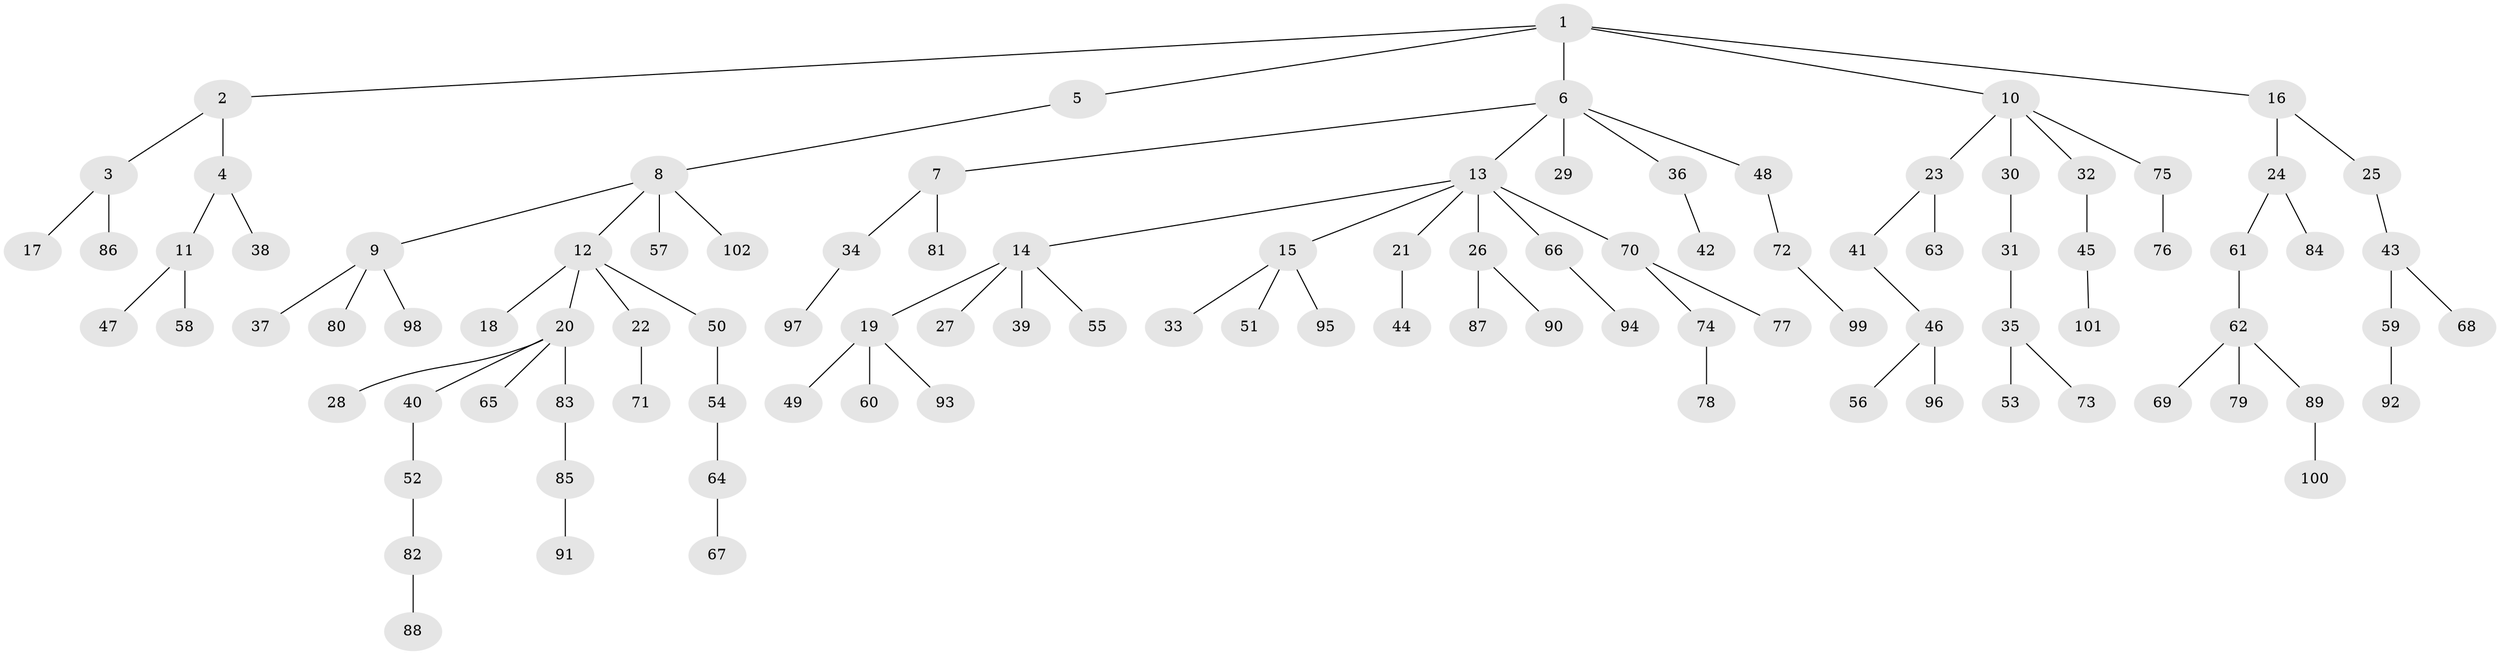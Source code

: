 // coarse degree distribution, {12: 0.025, 3: 0.1, 9: 0.025, 1: 0.7, 2: 0.1, 5: 0.025, 4: 0.025}
// Generated by graph-tools (version 1.1) at 2025/19/03/04/25 18:19:14]
// undirected, 102 vertices, 101 edges
graph export_dot {
graph [start="1"]
  node [color=gray90,style=filled];
  1;
  2;
  3;
  4;
  5;
  6;
  7;
  8;
  9;
  10;
  11;
  12;
  13;
  14;
  15;
  16;
  17;
  18;
  19;
  20;
  21;
  22;
  23;
  24;
  25;
  26;
  27;
  28;
  29;
  30;
  31;
  32;
  33;
  34;
  35;
  36;
  37;
  38;
  39;
  40;
  41;
  42;
  43;
  44;
  45;
  46;
  47;
  48;
  49;
  50;
  51;
  52;
  53;
  54;
  55;
  56;
  57;
  58;
  59;
  60;
  61;
  62;
  63;
  64;
  65;
  66;
  67;
  68;
  69;
  70;
  71;
  72;
  73;
  74;
  75;
  76;
  77;
  78;
  79;
  80;
  81;
  82;
  83;
  84;
  85;
  86;
  87;
  88;
  89;
  90;
  91;
  92;
  93;
  94;
  95;
  96;
  97;
  98;
  99;
  100;
  101;
  102;
  1 -- 2;
  1 -- 5;
  1 -- 6;
  1 -- 10;
  1 -- 16;
  2 -- 3;
  2 -- 4;
  3 -- 17;
  3 -- 86;
  4 -- 11;
  4 -- 38;
  5 -- 8;
  6 -- 7;
  6 -- 13;
  6 -- 29;
  6 -- 36;
  6 -- 48;
  7 -- 34;
  7 -- 81;
  8 -- 9;
  8 -- 12;
  8 -- 57;
  8 -- 102;
  9 -- 37;
  9 -- 80;
  9 -- 98;
  10 -- 23;
  10 -- 30;
  10 -- 32;
  10 -- 75;
  11 -- 47;
  11 -- 58;
  12 -- 18;
  12 -- 20;
  12 -- 22;
  12 -- 50;
  13 -- 14;
  13 -- 15;
  13 -- 21;
  13 -- 26;
  13 -- 66;
  13 -- 70;
  14 -- 19;
  14 -- 27;
  14 -- 39;
  14 -- 55;
  15 -- 33;
  15 -- 51;
  15 -- 95;
  16 -- 24;
  16 -- 25;
  19 -- 49;
  19 -- 60;
  19 -- 93;
  20 -- 28;
  20 -- 40;
  20 -- 65;
  20 -- 83;
  21 -- 44;
  22 -- 71;
  23 -- 41;
  23 -- 63;
  24 -- 61;
  24 -- 84;
  25 -- 43;
  26 -- 87;
  26 -- 90;
  30 -- 31;
  31 -- 35;
  32 -- 45;
  34 -- 97;
  35 -- 53;
  35 -- 73;
  36 -- 42;
  40 -- 52;
  41 -- 46;
  43 -- 59;
  43 -- 68;
  45 -- 101;
  46 -- 56;
  46 -- 96;
  48 -- 72;
  50 -- 54;
  52 -- 82;
  54 -- 64;
  59 -- 92;
  61 -- 62;
  62 -- 69;
  62 -- 79;
  62 -- 89;
  64 -- 67;
  66 -- 94;
  70 -- 74;
  70 -- 77;
  72 -- 99;
  74 -- 78;
  75 -- 76;
  82 -- 88;
  83 -- 85;
  85 -- 91;
  89 -- 100;
}
